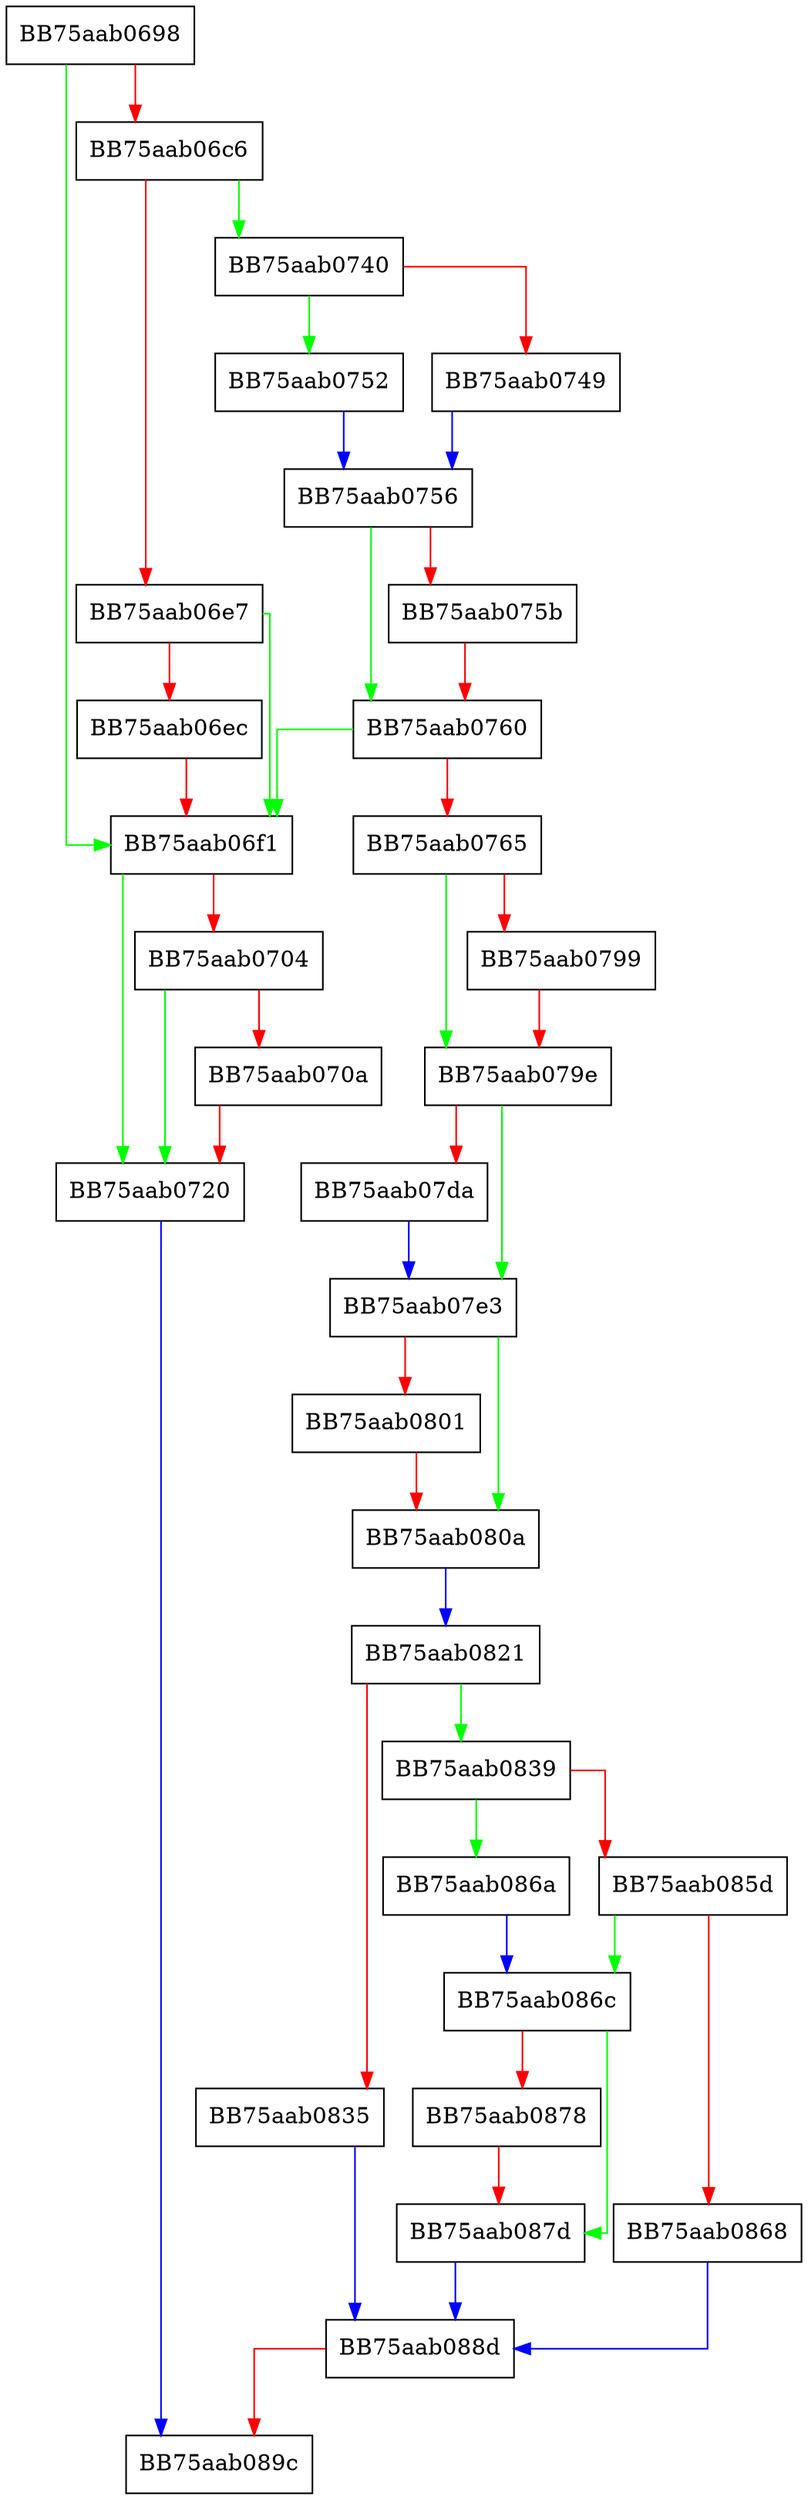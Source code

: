 digraph DropOffreg {
  node [shape="box"];
  graph [splines=ortho];
  BB75aab0698 -> BB75aab06f1 [color="green"];
  BB75aab0698 -> BB75aab06c6 [color="red"];
  BB75aab06c6 -> BB75aab0740 [color="green"];
  BB75aab06c6 -> BB75aab06e7 [color="red"];
  BB75aab06e7 -> BB75aab06f1 [color="green"];
  BB75aab06e7 -> BB75aab06ec [color="red"];
  BB75aab06ec -> BB75aab06f1 [color="red"];
  BB75aab06f1 -> BB75aab0720 [color="green"];
  BB75aab06f1 -> BB75aab0704 [color="red"];
  BB75aab0704 -> BB75aab0720 [color="green"];
  BB75aab0704 -> BB75aab070a [color="red"];
  BB75aab070a -> BB75aab0720 [color="red"];
  BB75aab0720 -> BB75aab089c [color="blue"];
  BB75aab0740 -> BB75aab0752 [color="green"];
  BB75aab0740 -> BB75aab0749 [color="red"];
  BB75aab0749 -> BB75aab0756 [color="blue"];
  BB75aab0752 -> BB75aab0756 [color="blue"];
  BB75aab0756 -> BB75aab0760 [color="green"];
  BB75aab0756 -> BB75aab075b [color="red"];
  BB75aab075b -> BB75aab0760 [color="red"];
  BB75aab0760 -> BB75aab06f1 [color="green"];
  BB75aab0760 -> BB75aab0765 [color="red"];
  BB75aab0765 -> BB75aab079e [color="green"];
  BB75aab0765 -> BB75aab0799 [color="red"];
  BB75aab0799 -> BB75aab079e [color="red"];
  BB75aab079e -> BB75aab07e3 [color="green"];
  BB75aab079e -> BB75aab07da [color="red"];
  BB75aab07da -> BB75aab07e3 [color="blue"];
  BB75aab07e3 -> BB75aab080a [color="green"];
  BB75aab07e3 -> BB75aab0801 [color="red"];
  BB75aab0801 -> BB75aab080a [color="red"];
  BB75aab080a -> BB75aab0821 [color="blue"];
  BB75aab0821 -> BB75aab0839 [color="green"];
  BB75aab0821 -> BB75aab0835 [color="red"];
  BB75aab0835 -> BB75aab088d [color="blue"];
  BB75aab0839 -> BB75aab086a [color="green"];
  BB75aab0839 -> BB75aab085d [color="red"];
  BB75aab085d -> BB75aab086c [color="green"];
  BB75aab085d -> BB75aab0868 [color="red"];
  BB75aab0868 -> BB75aab088d [color="blue"];
  BB75aab086a -> BB75aab086c [color="blue"];
  BB75aab086c -> BB75aab087d [color="green"];
  BB75aab086c -> BB75aab0878 [color="red"];
  BB75aab0878 -> BB75aab087d [color="red"];
  BB75aab087d -> BB75aab088d [color="blue"];
  BB75aab088d -> BB75aab089c [color="red"];
}